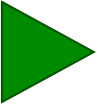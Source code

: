<mxfile version="20.6.0" type="device"><diagram id="MSLLbvlq_YNioyMjc6PS" name="Page-1"><mxGraphModel dx="905" dy="1098" grid="1" gridSize="10" guides="1" tooltips="1" connect="1" arrows="1" fold="1" page="1" pageScale="1" pageWidth="827" pageHeight="1169" math="0" shadow="0"><root><mxCell id="0"/><mxCell id="1" parent="0"/><mxCell id="XveoHvfA0QUYYUPfy-cC-1" value="" style="triangle;whiteSpace=wrap;html=1;fillColor=#008a00;fontColor=#ffffff;strokeColor=#005700;" parent="1" vertex="1"><mxGeometry x="414" y="880" width="46" height="50" as="geometry"/></mxCell></root></mxGraphModel></diagram></mxfile>